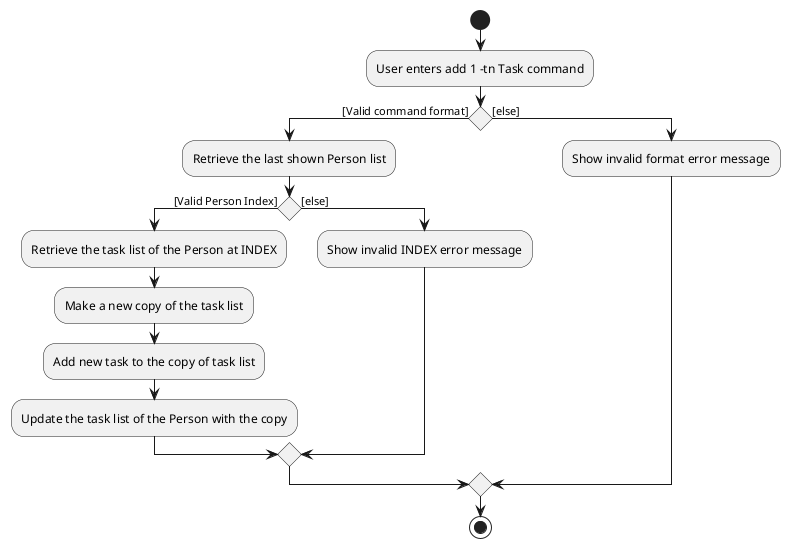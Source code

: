 @startuml
'https://plantuml.com/activity-diagram-beta

start
:User enters add 1 -tn Task command;
if () then ([Valid command format])
    :Retrieve the last shown Person list;
  if () then ([Valid Person Index])
    :Retrieve the task list of the Person at INDEX;
    :Make a new copy of the task list;
    :Add new task to the copy of task list;
    :Update the task list of the Person with the copy;
  else ([else])
    :Show invalid INDEX error message;
  endif
else ([else])
  :Show invalid format error message;
endif

stop

@enduml

